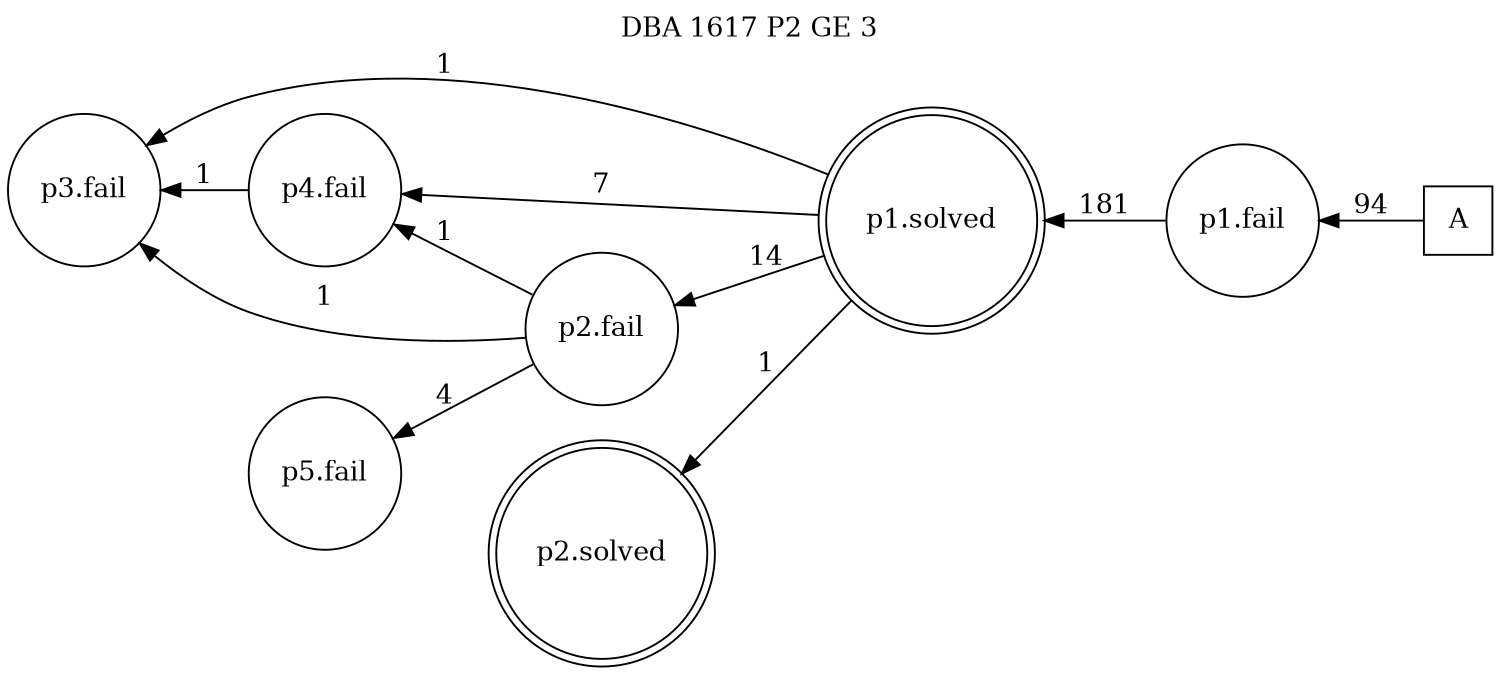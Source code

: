 digraph DBA_1617_P2_GE_3 {
labelloc="tl"
label= " DBA 1617 P2 GE 3 "
rankdir="RL";
graph [ size=" 10 , 10 !"]

"A" [shape="square" label="A"]
"p1.fail" [shape="circle" label="p1.fail"]
"p1.solved" [shape="doublecircle" label="p1.solved"]
"p2.fail" [shape="circle" label="p2.fail"]
"p3.fail" [shape="circle" label="p3.fail"]
"p4.fail" [shape="circle" label="p4.fail"]
"p5.fail" [shape="circle" label="p5.fail"]
"p2.solved" [shape="doublecircle" label="p2.solved"]
"A" -> "p1.fail" [ label=94]
"p1.fail" -> "p1.solved" [ label=181]
"p1.solved" -> "p2.fail" [ label=14]
"p1.solved" -> "p3.fail" [ label=1]
"p1.solved" -> "p4.fail" [ label=7]
"p1.solved" -> "p2.solved" [ label=1]
"p2.fail" -> "p3.fail" [ label=1]
"p2.fail" -> "p4.fail" [ label=1]
"p2.fail" -> "p5.fail" [ label=4]
"p4.fail" -> "p3.fail" [ label=1]
}
